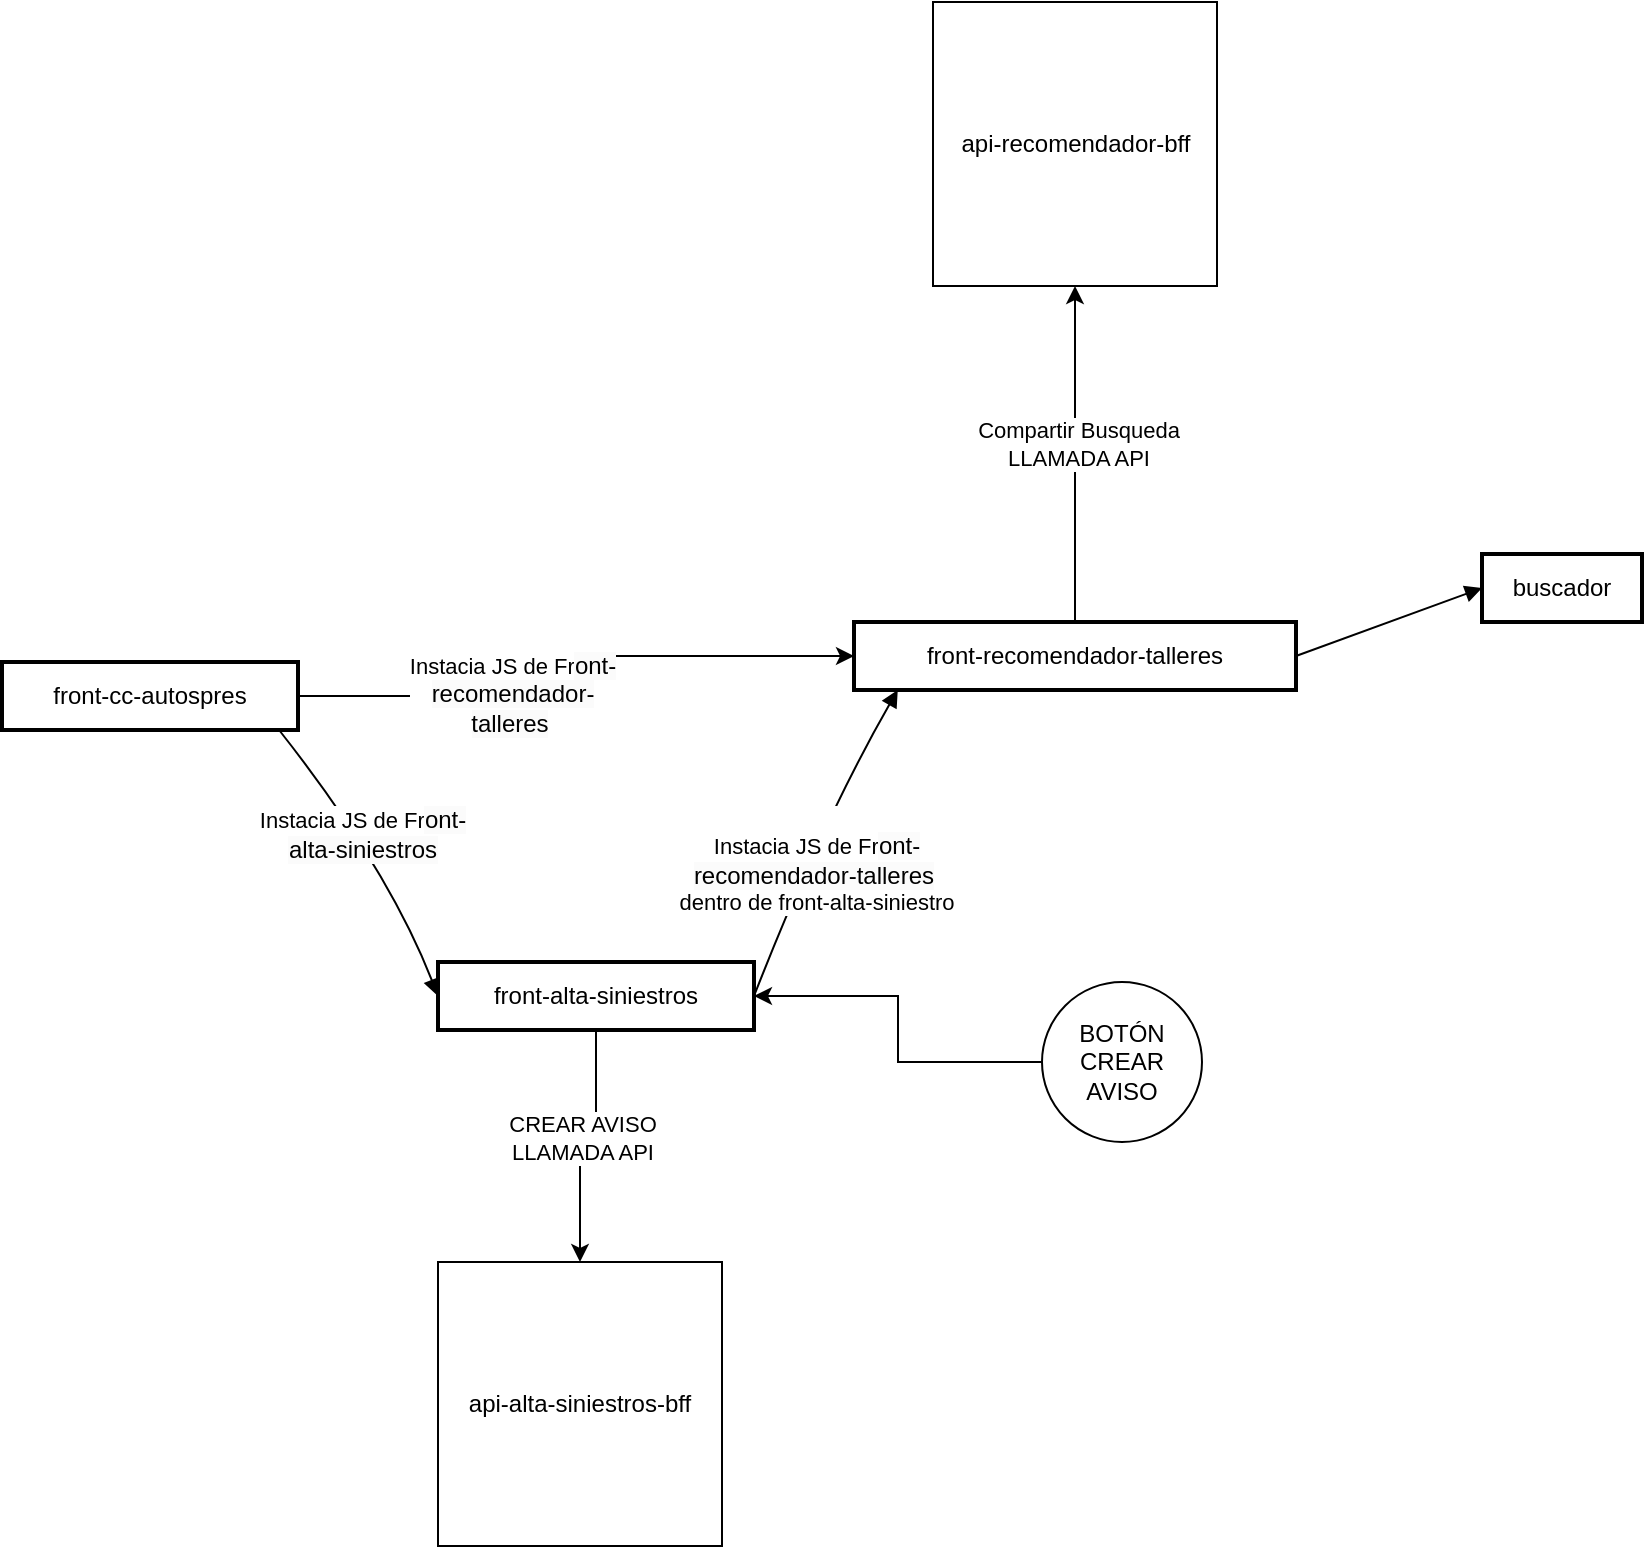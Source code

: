 <mxfile version="24.2.2" type="github">
  <diagram name="Página-1" id="hKaSziC25QZdmmzATreF">
    <mxGraphModel dx="2512" dy="2134" grid="1" gridSize="10" guides="1" tooltips="1" connect="1" arrows="1" fold="1" page="1" pageScale="1" pageWidth="827" pageHeight="1169" math="0" shadow="0">
      <root>
        <mxCell id="0" />
        <mxCell id="1" parent="0" />
        <mxCell id="GwKnyPVX3diRxLGmR-Jv-9" style="edgeStyle=orthogonalEdgeStyle;rounded=0;orthogonalLoop=1;jettySize=auto;html=1;exitX=1;exitY=0.5;exitDx=0;exitDy=0;entryX=0;entryY=0.5;entryDx=0;entryDy=0;" edge="1" parent="1" source="2" target="4">
          <mxGeometry relative="1" as="geometry" />
        </mxCell>
        <mxCell id="GwKnyPVX3diRxLGmR-Jv-18" value="Instacia JS de Fr&lt;span style=&quot;font-size: 12px; text-wrap: wrap; background-color: rgb(251, 251, 251);&quot;&gt;ont-recomendador-talleres&lt;/span&gt;&amp;nbsp;" style="edgeLabel;html=1;align=center;verticalAlign=middle;resizable=0;points=[];" vertex="1" connectable="0" parent="GwKnyPVX3diRxLGmR-Jv-9">
          <mxGeometry x="-0.282" y="1" relative="1" as="geometry">
            <mxPoint as="offset" />
          </mxGeometry>
        </mxCell>
        <mxCell id="2" value="front-cc-autospres" style="whiteSpace=wrap;strokeWidth=2;" parent="1" vertex="1">
          <mxGeometry x="-20" y="-60" width="148" height="34" as="geometry" />
        </mxCell>
        <mxCell id="GwKnyPVX3diRxLGmR-Jv-13" style="edgeStyle=orthogonalEdgeStyle;rounded=0;orthogonalLoop=1;jettySize=auto;html=1;entryX=0.5;entryY=0;entryDx=0;entryDy=0;" edge="1" parent="1" source="3" target="GwKnyPVX3diRxLGmR-Jv-12">
          <mxGeometry relative="1" as="geometry" />
        </mxCell>
        <mxCell id="GwKnyPVX3diRxLGmR-Jv-14" value="CREAR AVISO&lt;div&gt;LLAMADA API&lt;/div&gt;" style="edgeLabel;html=1;align=center;verticalAlign=middle;resizable=0;points=[];" vertex="1" connectable="0" parent="GwKnyPVX3diRxLGmR-Jv-13">
          <mxGeometry x="0.048" y="-4" relative="1" as="geometry">
            <mxPoint as="offset" />
          </mxGeometry>
        </mxCell>
        <mxCell id="3" value="front-alta-siniestros" style="whiteSpace=wrap;strokeWidth=2;" parent="1" vertex="1">
          <mxGeometry x="198" y="90" width="158" height="34" as="geometry" />
        </mxCell>
        <mxCell id="GwKnyPVX3diRxLGmR-Jv-16" style="edgeStyle=orthogonalEdgeStyle;rounded=0;orthogonalLoop=1;jettySize=auto;html=1;entryX=0.5;entryY=1;entryDx=0;entryDy=0;" edge="1" parent="1" source="4" target="GwKnyPVX3diRxLGmR-Jv-15">
          <mxGeometry relative="1" as="geometry" />
        </mxCell>
        <mxCell id="GwKnyPVX3diRxLGmR-Jv-17" value="Compartir Busqueda&lt;div&gt;LLAMADA API&lt;/div&gt;" style="edgeLabel;html=1;align=center;verticalAlign=middle;resizable=0;points=[];" vertex="1" connectable="0" parent="GwKnyPVX3diRxLGmR-Jv-16">
          <mxGeometry x="0.059" relative="1" as="geometry">
            <mxPoint x="1" as="offset" />
          </mxGeometry>
        </mxCell>
        <mxCell id="4" value="front-recomendador-talleres" style="whiteSpace=wrap;strokeWidth=2;" parent="1" vertex="1">
          <mxGeometry x="406" y="-80" width="221" height="34" as="geometry" />
        </mxCell>
        <mxCell id="5" value="buscador" style="whiteSpace=wrap;strokeWidth=2;" parent="1" vertex="1">
          <mxGeometry x="720" y="-114" width="80" height="34" as="geometry" />
        </mxCell>
        <mxCell id="6" value="" style="curved=1;startArrow=none;endArrow=block;exitX=0.936;exitY=1;entryX=-0.001;entryY=0.5;" parent="1" source="2" target="3" edge="1">
          <mxGeometry relative="1" as="geometry">
            <Array as="points">
              <mxPoint x="173" y="43" />
            </Array>
          </mxGeometry>
        </mxCell>
        <mxCell id="GwKnyPVX3diRxLGmR-Jv-19" value="Instacia JS de Fr&lt;span style=&quot;font-size: 12px; text-wrap: wrap; background-color: rgb(251, 251, 251);&quot;&gt;ont-alta-siniestros&lt;/span&gt;" style="edgeLabel;html=1;align=center;verticalAlign=middle;resizable=0;points=[];" vertex="1" connectable="0" parent="6">
          <mxGeometry x="-0.159" relative="1" as="geometry">
            <mxPoint as="offset" />
          </mxGeometry>
        </mxCell>
        <mxCell id="8" value="" style="curved=1;startArrow=none;endArrow=block;exitX=1.0;exitY=0.5;entryX=0.099;entryY=1;" parent="1" source="3" target="4" edge="1">
          <mxGeometry relative="1" as="geometry">
            <Array as="points">
              <mxPoint x="390" y="20" />
            </Array>
          </mxGeometry>
        </mxCell>
        <mxCell id="GwKnyPVX3diRxLGmR-Jv-20" value="&lt;br&gt;&lt;span style=&quot;color: rgb(0, 0, 0); font-family: Helvetica; font-size: 11px; font-style: normal; font-variant-ligatures: normal; font-variant-caps: normal; font-weight: 400; letter-spacing: normal; orphans: 2; text-align: center; text-indent: 0px; text-transform: none; widows: 2; word-spacing: 0px; -webkit-text-stroke-width: 0px; white-space: nowrap; background-color: rgb(255, 255, 255); text-decoration-thickness: initial; text-decoration-style: initial; text-decoration-color: initial; display: inline !important; float: none;&quot;&gt;Instacia JS de Fr&lt;/span&gt;&lt;span style=&quot;forced-color-adjust: none; color: rgb(0, 0, 0); font-family: Helvetica; font-style: normal; font-variant-ligatures: normal; font-variant-caps: normal; font-weight: 400; letter-spacing: normal; orphans: 2; text-align: center; text-indent: 0px; text-transform: none; widows: 2; word-spacing: 0px; -webkit-text-stroke-width: 0px; white-space: normal; text-decoration-thickness: initial; text-decoration-style: initial; text-decoration-color: initial; font-size: 12px; background-color: rgb(251, 251, 251);&quot;&gt;ont-recomendador-talleres&lt;/span&gt;&lt;span style=&quot;color: rgb(0, 0, 0); font-family: Helvetica; font-size: 11px; font-style: normal; font-variant-ligatures: normal; font-variant-caps: normal; font-weight: 400; letter-spacing: normal; orphans: 2; text-align: center; text-indent: 0px; text-transform: none; widows: 2; word-spacing: 0px; -webkit-text-stroke-width: 0px; white-space: nowrap; background-color: rgb(255, 255, 255); text-decoration-thickness: initial; text-decoration-style: initial; text-decoration-color: initial; display: inline !important; float: none;&quot;&gt;&amp;nbsp;&lt;/span&gt;&lt;br&gt;dentro de front-alta-siniestro" style="edgeLabel;html=1;align=center;verticalAlign=middle;resizable=0;points=[];" vertex="1" connectable="0" parent="8">
          <mxGeometry x="-0.119" y="-4" relative="1" as="geometry">
            <mxPoint as="offset" />
          </mxGeometry>
        </mxCell>
        <mxCell id="9" value="" style="curved=1;startArrow=none;endArrow=block;exitX=0.998;exitY=0.5;entryX=-0.005;entryY=0.5;" parent="1" source="4" target="5" edge="1">
          <mxGeometry relative="1" as="geometry">
            <Array as="points" />
          </mxGeometry>
        </mxCell>
        <mxCell id="GwKnyPVX3diRxLGmR-Jv-23" style="edgeStyle=orthogonalEdgeStyle;rounded=0;orthogonalLoop=1;jettySize=auto;html=1;entryX=1;entryY=0.5;entryDx=0;entryDy=0;" edge="1" parent="1" source="GwKnyPVX3diRxLGmR-Jv-10" target="3">
          <mxGeometry relative="1" as="geometry" />
        </mxCell>
        <mxCell id="GwKnyPVX3diRxLGmR-Jv-10" value="BOTÓN&lt;div&gt;CREAR AVISO&lt;/div&gt;" style="ellipse;whiteSpace=wrap;html=1;aspect=fixed;" vertex="1" parent="1">
          <mxGeometry x="500" y="100" width="80" height="80" as="geometry" />
        </mxCell>
        <mxCell id="GwKnyPVX3diRxLGmR-Jv-12" value="api-alta-siniestros-bff" style="whiteSpace=wrap;html=1;aspect=fixed;" vertex="1" parent="1">
          <mxGeometry x="198" y="240" width="142" height="142" as="geometry" />
        </mxCell>
        <mxCell id="GwKnyPVX3diRxLGmR-Jv-15" value="api-recomendador&lt;span style=&quot;background-color: initial;&quot;&gt;-bff&lt;/span&gt;" style="whiteSpace=wrap;html=1;aspect=fixed;" vertex="1" parent="1">
          <mxGeometry x="445.5" y="-390" width="142" height="142" as="geometry" />
        </mxCell>
      </root>
    </mxGraphModel>
  </diagram>
</mxfile>
